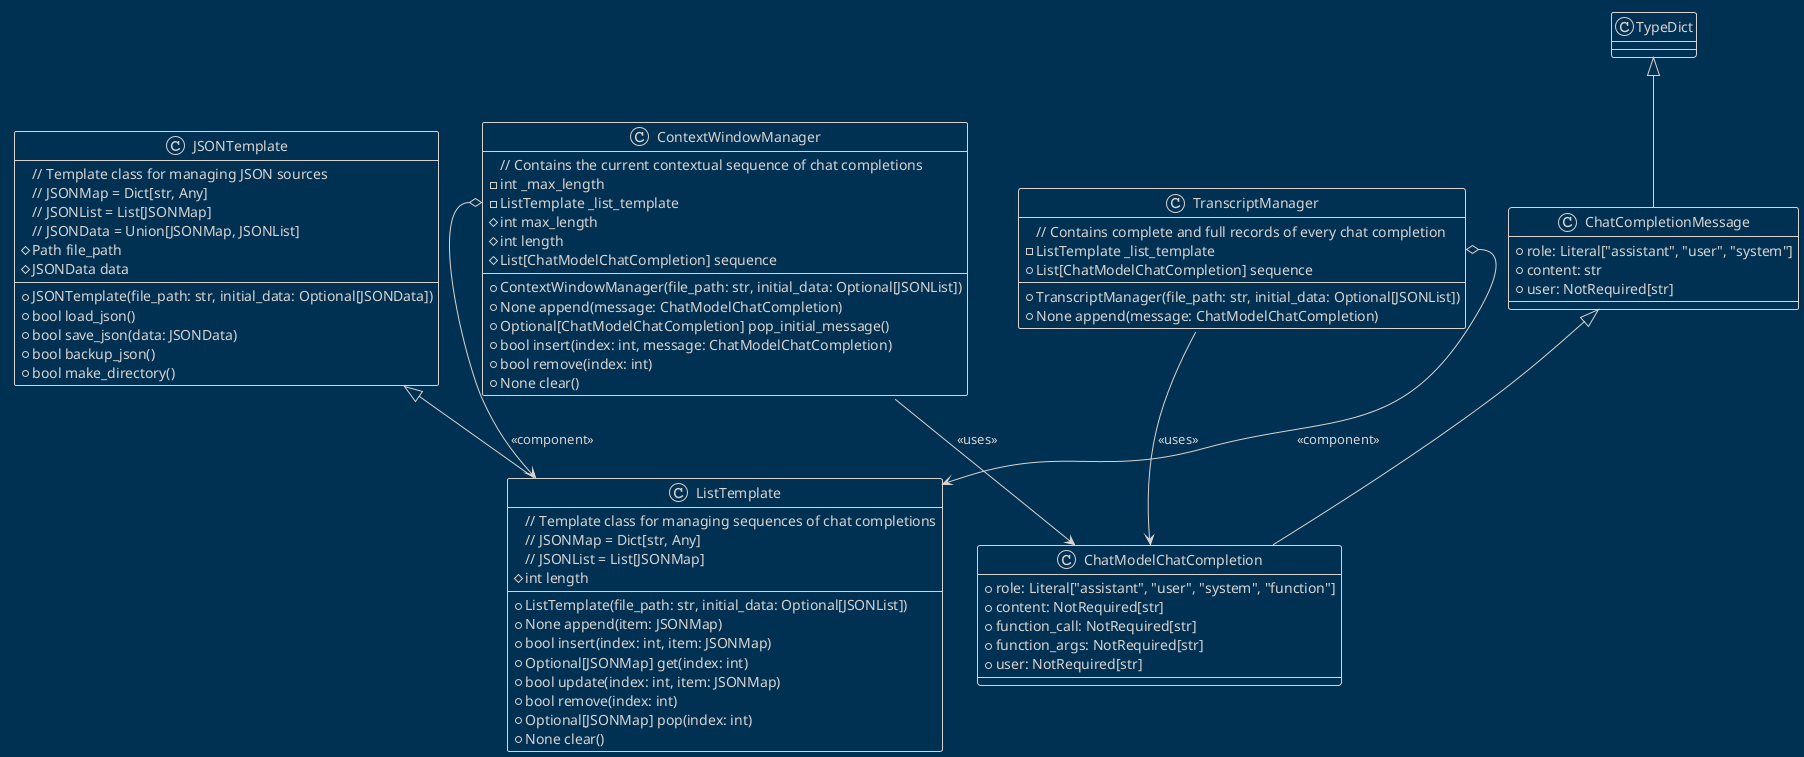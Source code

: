 @startuml ContextWindowAndTranscriptManagers
!theme blueprint


class JSONTemplate {
    // Template class for managing JSON sources
    // JSONMap = Dict[str, Any]
    // JSONList = List[JSONMap]
    // JSONData = Union[JSONMap, JSONList]
    + JSONTemplate(file_path: str, initial_data: Optional[JSONData])
    # Path file_path
    # JSONData data
    + bool load_json()
    + bool save_json(data: JSONData)
    + bool backup_json()
    + bool make_directory()
}

class ListTemplate extends JSONTemplate {
    // Template class for managing sequences of chat completions
    // JSONMap = Dict[str, Any]
    // JSONList = List[JSONMap]
    + ListTemplate(file_path: str, initial_data: Optional[JSONList])
    # int length
    + None append(item: JSONMap)
    + bool insert(index: int, item: JSONMap)
    + Optional[JSONMap] get(index: int)
    + bool update(index: int, item: JSONMap)
    + bool remove(index: int)
    + Optional[JSONMap] pop(index: int)
    + None clear()
}

class ChatCompletionMessage extends TypeDict {
    + role: Literal["assistant", "user", "system"]
    + content: str
    + user: NotRequired[str]
}

class ChatModelChatCompletion extends ChatCompletionMessage {
    + role: Literal["assistant", "user", "system", "function"]
    + content: NotRequired[str]
    + function_call: NotRequired[str]
    + function_args: NotRequired[str]
    + user: NotRequired[str]
}

class ContextWindowManager {
    // Contains the current contextual sequence of chat completions
    - int _max_length
    - ListTemplate _list_template
    + ContextWindowManager(file_path: str, initial_data: Optional[JSONList])
    # int max_length
    # int length
    # List[ChatModelChatCompletion] sequence
    + None append(message: ChatModelChatCompletion)
    + Optional[ChatModelChatCompletion] pop_initial_message()
    + bool insert(index: int, message: ChatModelChatCompletion)
    + bool remove(index: int)
    + None clear()
}

class TranscriptManager {
    // Contains complete and full records of every chat completion
    - ListTemplate _list_template
    + TranscriptManager(file_path: str, initial_data: Optional[JSONList])
    + None append(message: ChatModelChatCompletion)
    + List[ChatModelChatCompletion] sequence
}

ContextWindowManager --> ChatModelChatCompletion : <<uses>>
TranscriptManager --> ChatModelChatCompletion : <<uses>>

ContextWindowManager::_list_template o--> ListTemplate : <<component>>
TranscriptManager::_list_template o--> ListTemplate : <<component>>

@enduml